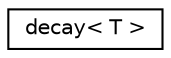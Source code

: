 digraph "Graphical Class Hierarchy"
{
  edge [fontname="Helvetica",fontsize="10",labelfontname="Helvetica",labelfontsize="10"];
  node [fontname="Helvetica",fontsize="10",shape=record];
  rankdir="LR";
  Node1 [label="decay\< T \>",height=0.2,width=0.4,color="black", fillcolor="white", style="filled",URL="$structdecay.html"];
}
